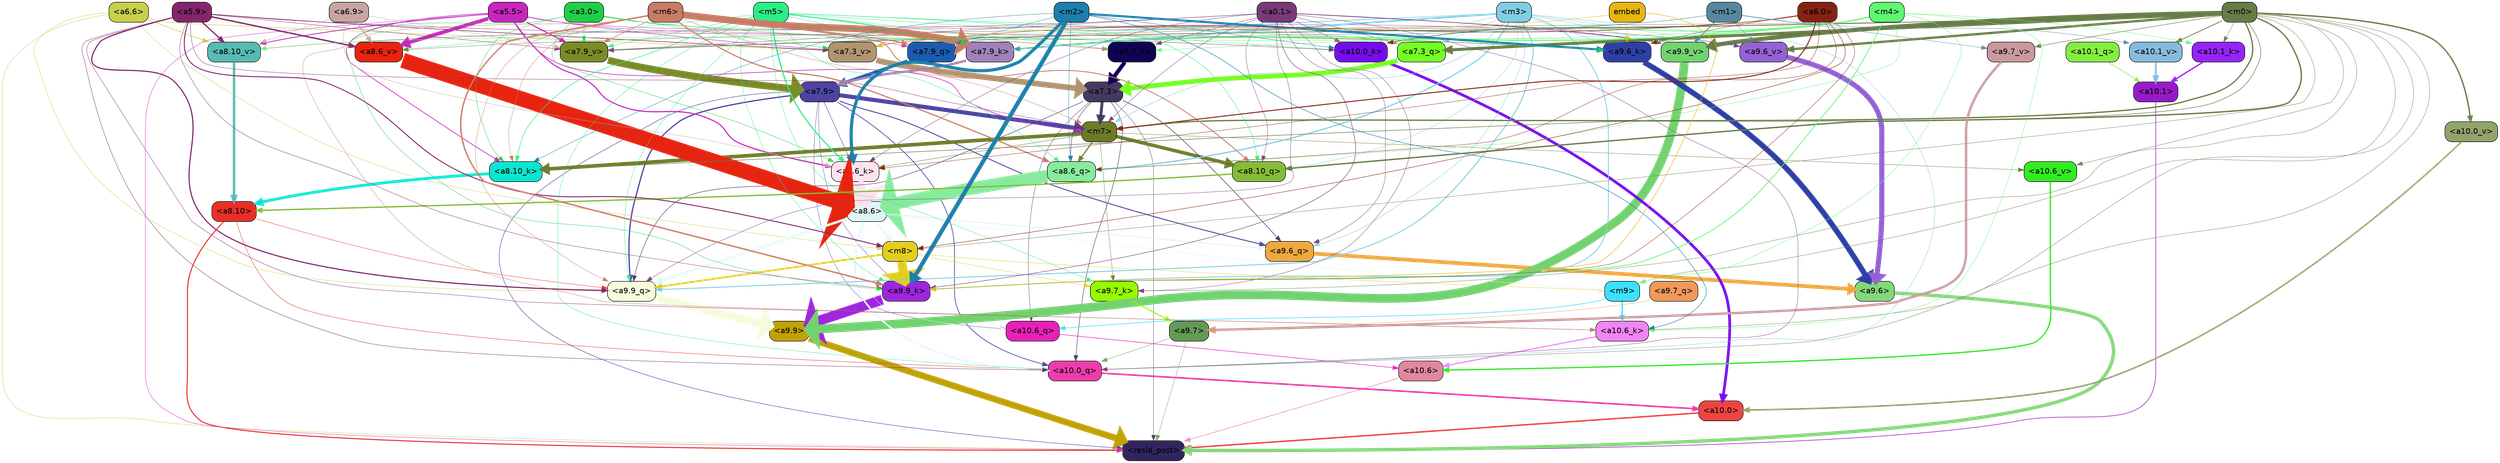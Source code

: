 strict digraph "" {
	graph [bgcolor=transparent,
		layout=dot,
		overlap=false,
		splines=true
	];
	"<a10.6>"	[color=black,
		fillcolor="#e087a1",
		fontname=Helvetica,
		shape=box,
		style="filled, rounded"];
	"<resid_post>"	[color=black,
		fillcolor="#32245e",
		fontname=Helvetica,
		shape=box,
		style="filled, rounded"];
	"<a10.6>" -> "<resid_post>"	[color="#e087a1",
		penwidth=0.9498605728149414];
	"<a10.1>"	[color=black,
		fillcolor="#971ac8",
		fontname=Helvetica,
		shape=box,
		style="filled, rounded"];
	"<a10.1>" -> "<resid_post>"	[color="#971ac8",
		penwidth=1.0084514617919922];
	"<a10.0>"	[color=black,
		fillcolor="#ee4441",
		fontname=Helvetica,
		shape=box,
		style="filled, rounded"];
	"<a10.0>" -> "<resid_post>"	[color="#ee4441",
		penwidth=2.5814952850341797];
	"<a9.9>"	[color=black,
		fillcolor="#c1a106",
		fontname=Helvetica,
		shape=box,
		style="filled, rounded"];
	"<a9.9>" -> "<resid_post>"	[color="#c1a106",
		penwidth=11.610888481140137];
	"<a9.7>"	[color=black,
		fillcolor="#649a55",
		fontname=Helvetica,
		shape=box,
		style="filled, rounded"];
	"<a9.7>" -> "<resid_post>"	[color="#649a55",
		penwidth=0.6];
	"<a10.0_q>"	[color=black,
		fillcolor="#ec3dab",
		fontname=Helvetica,
		shape=box,
		style="filled, rounded"];
	"<a9.7>" -> "<a10.0_q>"	[color="#649a55",
		penwidth=0.6];
	"<a9.6>"	[color=black,
		fillcolor="#84d77b",
		fontname=Helvetica,
		shape=box,
		style="filled, rounded"];
	"<a9.6>" -> "<resid_post>"	[color="#84d77b",
		penwidth=6.121421813964844];
	"<a8.10>"	[color=black,
		fillcolor="#e92e26",
		fontname=Helvetica,
		shape=box,
		style="filled, rounded"];
	"<a8.10>" -> "<resid_post>"	[color="#e92e26",
		penwidth=1.7841739654541016];
	"<a8.10>" -> "<a10.0_q>"	[color="#e92e26",
		penwidth=0.6612663269042969];
	"<a9.9_q>"	[color=black,
		fillcolor="#f4fcdd",
		fontname=Helvetica,
		shape=box,
		style="filled, rounded"];
	"<a8.10>" -> "<a9.9_q>"	[color="#e92e26",
		penwidth=0.6];
	"<a7.9>"	[color=black,
		fillcolor="#4d43a2",
		fontname=Helvetica,
		shape=box,
		style="filled, rounded"];
	"<a7.9>" -> "<resid_post>"	[color="#4d43a2",
		penwidth=0.8109169006347656];
	"<a10.6_q>"	[color=black,
		fillcolor="#e820b8",
		fontname=Helvetica,
		shape=box,
		style="filled, rounded"];
	"<a7.9>" -> "<a10.6_q>"	[color="#4d43a2",
		penwidth=0.6];
	"<a7.9>" -> "<a10.0_q>"	[color="#4d43a2",
		penwidth=1.19378662109375];
	"<m7>"	[color=black,
		fillcolor="#6f7a29",
		fontname=Helvetica,
		shape=box,
		style="filled, rounded"];
	"<a7.9>" -> "<m7>"	[color="#4d43a2",
		penwidth=7.3899383544921875];
	"<a7.9>" -> "<a9.9_q>"	[color="#4d43a2",
		penwidth=2.1764984130859375];
	"<a9.6_q>"	[color=black,
		fillcolor="#efa841",
		fontname=Helvetica,
		shape=box,
		style="filled, rounded"];
	"<a7.9>" -> "<a9.6_q>"	[color="#4d43a2",
		penwidth=1.6184196472167969];
	"<a9.9_k>"	[color=black,
		fillcolor="#9e26df",
		fontname=Helvetica,
		shape=box,
		style="filled, rounded"];
	"<a7.9>" -> "<a9.9_k>"	[color="#4d43a2",
		penwidth=0.6];
	"<a8.6_k>"	[color=black,
		fillcolor="#ffe3ec",
		fontname=Helvetica,
		shape=box,
		style="filled, rounded"];
	"<a7.9>" -> "<a8.6_k>"	[color="#4d43a2",
		penwidth=0.7570610046386719];
	"<a7.3>"	[color=black,
		fillcolor="#443a60",
		fontname=Helvetica,
		shape=box,
		style="filled, rounded"];
	"<a7.3>" -> "<resid_post>"	[color="#443a60",
		penwidth=0.6];
	"<a7.3>" -> "<a10.6_q>"	[color="#443a60",
		penwidth=0.6];
	"<a7.3>" -> "<a10.0_q>"	[color="#443a60",
		penwidth=0.8208656311035156];
	"<a7.3>" -> "<m7>"	[color="#443a60",
		penwidth=5.189311981201172];
	"<a7.3>" -> "<a9.9_q>"	[color="#443a60",
		penwidth=0.8119163513183594];
	"<a7.3>" -> "<a9.6_q>"	[color="#443a60",
		penwidth=0.9649925231933594];
	"<a8.6_q>"	[color=black,
		fillcolor="#87ea9d",
		fontname=Helvetica,
		shape=box,
		style="filled, rounded"];
	"<a7.3>" -> "<a8.6_q>"	[color="#443a60",
		penwidth=0.7801322937011719];
	"<a6.6>"	[color=black,
		fillcolor="#c9cf4b",
		fontname=Helvetica,
		shape=box,
		style="filled, rounded"];
	"<a6.6>" -> "<resid_post>"	[color="#c9cf4b",
		penwidth=0.6];
	"<m8>"	[color=black,
		fillcolor="#e2ce1f",
		fontname=Helvetica,
		shape=box,
		style="filled, rounded"];
	"<a6.6>" -> "<m8>"	[color="#c9cf4b",
		penwidth=0.6];
	"<a6.6>" -> "<a9.9_q>"	[color="#c9cf4b",
		penwidth=0.6];
	"<a8.10_v>"	[color=black,
		fillcolor="#55bbb3",
		fontname=Helvetica,
		shape=box,
		style="filled, rounded"];
	"<a6.6>" -> "<a8.10_v>"	[color="#c9cf4b",
		penwidth=1.0661506652832031];
	"<a7.3_v>"	[color=black,
		fillcolor="#b19570",
		fontname=Helvetica,
		shape=box,
		style="filled, rounded"];
	"<a6.6>" -> "<a7.3_v>"	[color="#c9cf4b",
		penwidth=0.8506813049316406];
	"<a5.5>"	[color=black,
		fillcolor="#c727bd",
		fontname=Helvetica,
		shape=box,
		style="filled, rounded"];
	"<a5.5>" -> "<resid_post>"	[color="#c727bd",
		penwidth=0.6];
	"<a5.5>" -> "<m7>"	[color="#c727bd",
		penwidth=1.0865592956542969];
	"<a9.9_v>"	[color=black,
		fillcolor="#73d270",
		fontname=Helvetica,
		shape=box,
		style="filled, rounded"];
	"<a5.5>" -> "<a9.9_v>"	[color="#c727bd",
		penwidth=0.6];
	"<a8.10_k>"	[color=black,
		fillcolor="#0ae6cf",
		fontname=Helvetica,
		shape=box,
		style="filled, rounded"];
	"<a5.5>" -> "<a8.10_k>"	[color="#c727bd",
		penwidth=1.1390800476074219];
	"<a5.5>" -> "<a8.6_k>"	[color="#c727bd",
		penwidth=2.00030517578125];
	"<a5.5>" -> "<a8.10_v>"	[color="#c727bd",
		penwidth=1.4206085205078125];
	"<a8.6_v>"	[color=black,
		fillcolor="#e72410",
		fontname=Helvetica,
		shape=box,
		style="filled, rounded"];
	"<a5.5>" -> "<a8.6_v>"	[color="#c727bd",
		penwidth=6.534294128417969];
	"<a7.9_q>"	[color=black,
		fillcolor="#1b5cb1",
		fontname=Helvetica,
		shape=box,
		style="filled, rounded"];
	"<a5.5>" -> "<a7.9_q>"	[color="#c727bd",
		penwidth=0.6];
	"<a7.9_v>"	[color=black,
		fillcolor="#7a8b28",
		fontname=Helvetica,
		shape=box,
		style="filled, rounded"];
	"<a5.5>" -> "<a7.9_v>"	[color="#c727bd",
		penwidth=2.0819549560546875];
	"<a5.5>" -> "<a7.3_v>"	[color="#c727bd",
		penwidth=0.8107681274414062];
	"<a10.6_q>" -> "<a10.6>"	[color="#e820b8",
		penwidth=0.9244728088378906];
	"<a10.1_q>"	[color=black,
		fillcolor="#84ed41",
		fontname=Helvetica,
		shape=box,
		style="filled, rounded"];
	"<a10.1_q>" -> "<a10.1>"	[color="#84ed41",
		penwidth=0.9268798828125];
	"<a10.0_q>" -> "<a10.0>"	[color="#ec3dab",
		penwidth=2.905670166015625];
	"<a10.6_k>"	[color=black,
		fillcolor="#f185f6",
		fontname=Helvetica,
		shape=box,
		style="filled, rounded"];
	"<a10.6_k>" -> "<a10.6>"	[color="#f185f6",
		penwidth=2.0319366455078125];
	"<a10.1_k>"	[color=black,
		fillcolor="#9525f6",
		fontname=Helvetica,
		shape=box,
		style="filled, rounded"];
	"<a10.1_k>" -> "<a10.1>"	[color="#9525f6",
		penwidth=2.4037628173828125];
	"<a10.0_k>"	[color=black,
		fillcolor="#750deb",
		fontname=Helvetica,
		shape=box,
		style="filled, rounded"];
	"<a10.0_k>" -> "<a10.0>"	[color="#750deb",
		penwidth=4.9319305419921875];
	"<a10.6_v>"	[color=black,
		fillcolor="#33eb21",
		fontname=Helvetica,
		shape=box,
		style="filled, rounded"];
	"<a10.6_v>" -> "<a10.6>"	[color="#33eb21",
		penwidth=2.290935516357422];
	"<a10.1_v>"	[color=black,
		fillcolor="#86bbdd",
		fontname=Helvetica,
		shape=box,
		style="filled, rounded"];
	"<a10.1_v>" -> "<a10.1>"	[color="#86bbdd",
		penwidth=3.6398468017578125];
	"<a10.0_v>"	[color=black,
		fillcolor="#93a36c",
		fontname=Helvetica,
		shape=box,
		style="filled, rounded"];
	"<a10.0_v>" -> "<a10.0>"	[color="#93a36c",
		penwidth=2.7666168212890625];
	"<m9>"	[color=black,
		fillcolor="#3de0f9",
		fontname=Helvetica,
		shape=box,
		style="filled, rounded"];
	"<m9>" -> "<a10.6_q>"	[color="#3de0f9",
		penwidth=1.0384025573730469];
	"<m9>" -> "<a10.6_k>"	[color="#3de0f9",
		penwidth=2.371124267578125];
	"<a8.6>"	[color=black,
		fillcolor="#dff4f5",
		fontname=Helvetica,
		shape=box,
		style="filled, rounded"];
	"<a8.6>" -> "<a10.6_q>"	[color="#dff4f5",
		penwidth=0.6];
	"<a8.6>" -> "<a10.0_q>"	[color="#dff4f5",
		penwidth=3.1841888427734375];
	"<a8.6>" -> "<m9>"	[color="#dff4f5",
		penwidth=0.6];
	"<a8.6>" -> "<m8>"	[color="#dff4f5",
		penwidth=1.972564697265625];
	"<a8.6>" -> "<a9.9_q>"	[color="#dff4f5",
		penwidth=4.482503890991211];
	"<a8.6>" -> "<a9.6_q>"	[color="#dff4f5",
		penwidth=1.515838623046875];
	"<m5>"	[color=black,
		fillcolor="#2ded87",
		fontname=Helvetica,
		shape=box,
		style="filled, rounded"];
	"<m5>" -> "<a10.0_q>"	[color="#2ded87",
		penwidth=0.6];
	"<m5>" -> "<a10.0_k>"	[color="#2ded87",
		penwidth=0.6];
	"<m5>" -> "<a9.9_q>"	[color="#2ded87",
		penwidth=0.6];
	"<m5>" -> "<a9.9_k>"	[color="#2ded87",
		penwidth=0.6];
	"<a9.7_k>"	[color=black,
		fillcolor="#96fa03",
		fontname=Helvetica,
		shape=box,
		style="filled, rounded"];
	"<m5>" -> "<a9.7_k>"	[color="#2ded87",
		penwidth=0.6];
	"<a9.6_k>"	[color=black,
		fillcolor="#2e40a5",
		fontname=Helvetica,
		shape=box,
		style="filled, rounded"];
	"<m5>" -> "<a9.6_k>"	[color="#2ded87",
		penwidth=0.7197036743164062];
	"<a8.10_q>"	[color=black,
		fillcolor="#84bb38",
		fontname=Helvetica,
		shape=box,
		style="filled, rounded"];
	"<m5>" -> "<a8.10_q>"	[color="#2ded87",
		penwidth=0.7198371887207031];
	"<m5>" -> "<a8.6_q>"	[color="#2ded87",
		penwidth=0.6];
	"<m5>" -> "<a8.10_k>"	[color="#2ded87",
		penwidth=0.9238471984863281];
	"<m5>" -> "<a8.6_k>"	[color="#2ded87",
		penwidth=2.1219520568847656];
	"<m5>" -> "<a8.6_v>"	[color="#2ded87",
		penwidth=0.6];
	"<m5>" -> "<a7.9_q>"	[color="#2ded87",
		penwidth=0.6];
	"<a7.9_k>"	[color=black,
		fillcolor="#a081b8",
		fontname=Helvetica,
		shape=box,
		style="filled, rounded"];
	"<m5>" -> "<a7.9_k>"	[color="#2ded87",
		penwidth=1.7779998779296875];
	"<a7.3_k>"	[color=black,
		fillcolor="#110354",
		fontname=Helvetica,
		shape=box,
		style="filled, rounded"];
	"<m5>" -> "<a7.3_k>"	[color="#2ded87",
		penwidth=0.6];
	"<m5>" -> "<a7.9_v>"	[color="#2ded87",
		penwidth=0.6];
	"<a5.9>"	[color=black,
		fillcolor="#84266b",
		fontname=Helvetica,
		shape=box,
		style="filled, rounded"];
	"<a5.9>" -> "<a10.0_q>"	[color="#84266b",
		penwidth=0.6463394165039062];
	"<a5.9>" -> "<a10.6_k>"	[color="#84266b",
		penwidth=0.6];
	"<a5.9>" -> "<a10.0_k>"	[color="#84266b",
		penwidth=0.6];
	"<a5.9>" -> "<m7>"	[color="#84266b",
		penwidth=0.6];
	"<a5.9>" -> "<m8>"	[color="#84266b",
		penwidth=1.6550712585449219];
	"<a5.9>" -> "<a9.9_q>"	[color="#84266b",
		penwidth=2.019031524658203];
	"<a5.9>" -> "<a9.9_k>"	[color="#84266b",
		penwidth=0.6];
	"<a5.9>" -> "<a8.10_v>"	[color="#84266b",
		penwidth=2.2765426635742188];
	"<a5.9>" -> "<a8.6_v>"	[color="#84266b",
		penwidth=2.4934005737304688];
	"<a5.9>" -> "<a7.9_v>"	[color="#84266b",
		penwidth=0.6];
	"<a5.9>" -> "<a7.3_v>"	[color="#84266b",
		penwidth=0.9861984252929688];
	"<m3>"	[color=black,
		fillcolor="#7fcee3",
		fontname=Helvetica,
		shape=box,
		style="filled, rounded"];
	"<m3>" -> "<a10.0_q>"	[color="#7fcee3",
		penwidth=0.6597442626953125];
	"<m3>" -> "<a10.0_k>"	[color="#7fcee3",
		penwidth=0.6506614685058594];
	"<m3>" -> "<m7>"	[color="#7fcee3",
		penwidth=0.7659339904785156];
	"<m3>" -> "<a9.9_q>"	[color="#7fcee3",
		penwidth=1.6276321411132812];
	"<m3>" -> "<a9.6_q>"	[color="#7fcee3",
		penwidth=0.6724472045898438];
	"<m3>" -> "<a9.9_k>"	[color="#7fcee3",
		penwidth=1.4574642181396484];
	"<m3>" -> "<a9.6_k>"	[color="#7fcee3",
		penwidth=0.6];
	"<m3>" -> "<a9.9_v>"	[color="#7fcee3",
		penwidth=0.6589469909667969];
	"<a9.6_v>"	[color=black,
		fillcolor="#9561d4",
		fontname=Helvetica,
		shape=box,
		style="filled, rounded"];
	"<m3>" -> "<a9.6_v>"	[color="#7fcee3",
		penwidth=0.6];
	"<m3>" -> "<a8.10_q>"	[color="#7fcee3",
		penwidth=0.6];
	"<m3>" -> "<a8.6_q>"	[color="#7fcee3",
		penwidth=2.1676406860351562];
	"<m3>" -> "<a7.9_q>"	[color="#7fcee3",
		penwidth=0.6];
	"<a7.3_q>"	[color=black,
		fillcolor="#75fe26",
		fontname=Helvetica,
		shape=box,
		style="filled, rounded"];
	"<m3>" -> "<a7.3_q>"	[color="#7fcee3",
		penwidth=0.6];
	"<m3>" -> "<a7.9_k>"	[color="#7fcee3",
		penwidth=2.978912353515625];
	"<m3>" -> "<a7.9_v>"	[color="#7fcee3",
		penwidth=0.6];
	"<m3>" -> "<a7.3_v>"	[color="#7fcee3",
		penwidth=0.6];
	"<m0>"	[color=black,
		fillcolor="#677c46",
		fontname=Helvetica,
		shape=box,
		style="filled, rounded"];
	"<m0>" -> "<a10.0_q>"	[color="#677c46",
		penwidth=0.6];
	"<m0>" -> "<a10.6_k>"	[color="#677c46",
		penwidth=0.6];
	"<m0>" -> "<a10.1_k>"	[color="#677c46",
		penwidth=0.6];
	"<m0>" -> "<a10.6_v>"	[color="#677c46",
		penwidth=0.6];
	"<m0>" -> "<a10.1_v>"	[color="#677c46",
		penwidth=1.3360328674316406];
	"<m0>" -> "<a10.0_v>"	[color="#677c46",
		penwidth=2.4083595275878906];
	"<m0>" -> "<m9>"	[color="#677c46",
		penwidth=0.6];
	"<m0>" -> "<m7>"	[color="#677c46",
		penwidth=2.224945068359375];
	"<m0>" -> "<m8>"	[color="#677c46",
		penwidth=0.6];
	"<m0>" -> "<a9.7_k>"	[color="#677c46",
		penwidth=0.6];
	"<m0>" -> "<a9.6_k>"	[color="#677c46",
		penwidth=0.6];
	"<m0>" -> "<a9.9_v>"	[color="#677c46",
		penwidth=7.537467956542969];
	"<a9.7_v>"	[color=black,
		fillcolor="#c9999d",
		fontname=Helvetica,
		shape=box,
		style="filled, rounded"];
	"<m0>" -> "<a9.7_v>"	[color="#677c46",
		penwidth=0.8575286865234375];
	"<m0>" -> "<a9.6_v>"	[color="#677c46",
		penwidth=4.1688385009765625];
	"<m0>" -> "<a8.10_q>"	[color="#677c46",
		penwidth=2.3761940002441406];
	"<m0>" -> "<a8.10_k>"	[color="#677c46",
		penwidth=0.9220962524414062];
	"<m0>" -> "<a8.6_v>"	[color="#677c46",
		penwidth=0.6];
	"<m0>" -> "<a7.9_q>"	[color="#677c46",
		penwidth=0.6];
	"<m0>" -> "<a7.3_q>"	[color="#677c46",
		penwidth=5.264301300048828];
	"<m0>" -> "<a7.9_v>"	[color="#677c46",
		penwidth=1.2114486694335938];
	"<a0.1>"	[color=black,
		fillcolor="#773a77",
		fontname=Helvetica,
		shape=box,
		style="filled, rounded"];
	"<a0.1>" -> "<a10.0_q>"	[color="#773a77",
		penwidth=0.6];
	"<a0.1>" -> "<a10.0_k>"	[color="#773a77",
		penwidth=0.6768684387207031];
	"<a0.1>" -> "<m7>"	[color="#773a77",
		penwidth=0.6];
	"<a0.1>" -> "<a9.9_q>"	[color="#773a77",
		penwidth=0.6];
	"<a0.1>" -> "<a9.6_q>"	[color="#773a77",
		penwidth=0.6];
	"<a0.1>" -> "<a9.9_k>"	[color="#773a77",
		penwidth=0.81341552734375];
	"<a0.1>" -> "<a9.7_k>"	[color="#773a77",
		penwidth=0.6];
	"<a0.1>" -> "<a9.9_v>"	[color="#773a77",
		penwidth=1.062591552734375];
	"<a0.1>" -> "<a9.6_v>"	[color="#773a77",
		penwidth=0.6];
	"<a0.1>" -> "<a8.10_q>"	[color="#773a77",
		penwidth=0.6];
	"<a0.1>" -> "<a8.6_k>"	[color="#773a77",
		penwidth=0.6];
	"<a0.1>" -> "<a8.10_v>"	[color="#773a77",
		penwidth=0.6];
	"<a0.1>" -> "<a7.3_q>"	[color="#773a77",
		penwidth=0.6];
	"<a0.1>" -> "<a7.3_k>"	[color="#773a77",
		penwidth=0.6];
	"<a0.1>" -> "<a7.9_v>"	[color="#773a77",
		penwidth=0.6];
	"<m6>"	[color=black,
		fillcolor="#c87c66",
		fontname=Helvetica,
		shape=box,
		style="filled, rounded"];
	"<m6>" -> "<a10.6_k>"	[color="#c87c66",
		penwidth=0.6];
	"<m6>" -> "<m7>"	[color="#c87c66",
		penwidth=0.6];
	"<m6>" -> "<a9.9_q>"	[color="#c87c66",
		penwidth=0.6];
	"<m6>" -> "<a9.9_k>"	[color="#c87c66",
		penwidth=2.533975601196289];
	"<m6>" -> "<a9.6_k>"	[color="#c87c66",
		penwidth=0.9471282958984375];
	"<m6>" -> "<a8.10_q>"	[color="#c87c66",
		penwidth=1.4854621887207031];
	"<m6>" -> "<a8.6_q>"	[color="#c87c66",
		penwidth=2.0796165466308594];
	"<m6>" -> "<a8.10_k>"	[color="#c87c66",
		penwidth=0.6];
	"<m6>" -> "<a7.9_q>"	[color="#c87c66",
		penwidth=1.9016571044921875];
	"<m6>" -> "<a7.3_q>"	[color="#c87c66",
		penwidth=0.6];
	"<m6>" -> "<a7.9_k>"	[color="#c87c66",
		penwidth=12.277053833007812];
	"<m6>" -> "<a7.3_k>"	[color="#c87c66",
		penwidth=0.8951148986816406];
	"<m6>" -> "<a7.9_v>"	[color="#c87c66",
		penwidth=0.8897933959960938];
	"<m4>"	[color=black,
		fillcolor="#61f771",
		fontname=Helvetica,
		shape=box,
		style="filled, rounded"];
	"<m4>" -> "<a10.6_k>"	[color="#61f771",
		penwidth=0.6];
	"<m4>" -> "<a10.1_k>"	[color="#61f771",
		penwidth=0.6];
	"<m4>" -> "<a10.0_k>"	[color="#61f771",
		penwidth=1.230804443359375];
	"<m4>" -> "<m9>"	[color="#61f771",
		penwidth=0.6];
	"<m4>" -> "<a9.9_k>"	[color="#61f771",
		penwidth=1.3186264038085938];
	"<m4>" -> "<a9.6_k>"	[color="#61f771",
		penwidth=1.3722038269042969];
	"<m4>" -> "<a8.6_q>"	[color="#61f771",
		penwidth=0.6];
	"<m4>" -> "<a8.10_v>"	[color="#61f771",
		penwidth=0.6];
	"<m4>" -> "<a7.9_k>"	[color="#61f771",
		penwidth=1.5913276672363281];
	"<m4>" -> "<a7.3_k>"	[color="#61f771",
		penwidth=0.6];
	"<m2>"	[color=black,
		fillcolor="#1c7faa",
		fontname=Helvetica,
		shape=box,
		style="filled, rounded"];
	"<m2>" -> "<a10.6_k>"	[color="#1c7faa",
		penwidth=0.8380241394042969];
	"<m2>" -> "<a10.0_k>"	[color="#1c7faa",
		penwidth=0.6622200012207031];
	"<m2>" -> "<a9.9_k>"	[color="#1c7faa",
		penwidth=7.476325988769531];
	"<m2>" -> "<a9.6_k>"	[color="#1c7faa",
		penwidth=3.761505126953125];
	"<m2>" -> "<a8.6_q>"	[color="#1c7faa",
		penwidth=0.6];
	"<m2>" -> "<a8.10_k>"	[color="#1c7faa",
		penwidth=0.6];
	"<m2>" -> "<a8.6_k>"	[color="#1c7faa",
		penwidth=5.699577331542969];
	"<m2>" -> "<a7.9_q>"	[color="#1c7faa",
		penwidth=0.6];
	"<a6.0>"	[color=black,
		fillcolor="#852214",
		fontname=Helvetica,
		shape=box,
		style="filled, rounded"];
	"<a6.0>" -> "<a10.0_k>"	[color="#852214",
		penwidth=0.6];
	"<a6.0>" -> "<m7>"	[color="#852214",
		penwidth=1.694061279296875];
	"<a6.0>" -> "<m8>"	[color="#852214",
		penwidth=0.7418403625488281];
	"<a6.0>" -> "<a9.9_k>"	[color="#852214",
		penwidth=0.6];
	"<a6.0>" -> "<a9.6_k>"	[color="#852214",
		penwidth=0.6];
	"<a6.0>" -> "<a8.6_q>"	[color="#852214",
		penwidth=0.6];
	"<a6.0>" -> "<a8.6_k>"	[color="#852214",
		penwidth=0.6];
	"<a6.0>" -> "<a7.3_v>"	[color="#852214",
		penwidth=0.9905738830566406];
	"<m7>" -> "<a10.6_v>"	[color="#6f7a29",
		penwidth=0.6];
	"<m7>" -> "<a9.7_k>"	[color="#6f7a29",
		penwidth=0.6];
	"<m7>" -> "<a8.10_q>"	[color="#6f7a29",
		penwidth=6.2237091064453125];
	"<m7>" -> "<a8.6_q>"	[color="#6f7a29",
		penwidth=1.9677276611328125];
	"<m7>" -> "<a8.10_k>"	[color="#6f7a29",
		penwidth=6.505390167236328];
	"<m7>" -> "<a8.6_k>"	[color="#6f7a29",
		penwidth=0.6821136474609375];
	"<m1>"	[color=black,
		fillcolor="#5588a0",
		fontname=Helvetica,
		shape=box,
		style="filled, rounded"];
	"<m1>" -> "<a10.1_v>"	[color="#5588a0",
		penwidth=0.6];
	"<m1>" -> "<a9.9_v>"	[color="#5588a0",
		penwidth=1.4082679748535156];
	"<m1>" -> "<a9.7_v>"	[color="#5588a0",
		penwidth=0.6];
	"<m1>" -> "<a9.6_v>"	[color="#5588a0",
		penwidth=0.6];
	"<m1>" -> "<a7.9_k>"	[color="#5588a0",
		penwidth=0.6];
	"<m1>" -> "<a7.3_v>"	[color="#5588a0",
		penwidth=0.6];
	"<m8>" -> "<m9>"	[color="#e2ce1f",
		penwidth=0.6];
	"<m8>" -> "<a9.9_q>"	[color="#e2ce1f",
		penwidth=3.073810577392578];
	"<m8>" -> "<a9.9_k>"	[color="#e2ce1f",
		penwidth=16.255420684814453];
	"<m8>" -> "<a9.7_k>"	[color="#e2ce1f",
		penwidth=0.6];
	"<a9.9_q>" -> "<a9.9>"	[color="#f4fcdd",
		penwidth=15.310546875];
	"<a9.7_q>"	[color=black,
		fillcolor="#ef9a5a",
		fontname=Helvetica,
		shape=box,
		style="filled, rounded"];
	"<a9.7_q>" -> "<a9.7>"	[color="#ef9a5a",
		penwidth=0.6];
	"<a9.6_q>" -> "<a9.6>"	[color="#efa841",
		penwidth=6.823722839355469];
	"<a9.9_k>" -> "<a9.9>"	[color="#9e26df",
		penwidth=17.953022003173828];
	"<a9.7_k>" -> "<a9.7>"	[color="#96fa03",
		penwidth=1.85101318359375];
	"<a9.6_k>" -> "<a9.6>"	[color="#2e40a5",
		penwidth=9.787818908691406];
	"<a9.9_v>" -> "<a9.9>"	[color="#73d270",
		penwidth=15.728643417358398];
	"<a9.7_v>" -> "<a9.7>"	[color="#c9999d",
		penwidth=4.305488586425781];
	"<a9.6_v>" -> "<a9.6>"	[color="#9561d4",
		penwidth=9.212547302246094];
	"<a3.0>"	[color=black,
		fillcolor="#20ce48",
		fontname=Helvetica,
		shape=box,
		style="filled, rounded"];
	"<a3.0>" -> "<a9.9_k>"	[color="#20ce48",
		penwidth=0.6];
	"<a3.0>" -> "<a9.6_k>"	[color="#20ce48",
		penwidth=0.6];
	"<a3.0>" -> "<a8.10_k>"	[color="#20ce48",
		penwidth=0.6];
	"<a3.0>" -> "<a8.6_k>"	[color="#20ce48",
		penwidth=0.6];
	"<a3.0>" -> "<a7.9_k>"	[color="#20ce48",
		penwidth=0.6];
	"<a3.0>" -> "<a7.9_v>"	[color="#20ce48",
		penwidth=0.6];
	"<a3.0>" -> "<a7.3_v>"	[color="#20ce48",
		penwidth=0.6];
	embed	[color=black,
		fillcolor="#e7b610",
		fontname=Helvetica,
		shape=box,
		style="filled, rounded"];
	embed -> "<a9.9_k>"	[color="#e7b610",
		penwidth=0.8602714538574219];
	embed -> "<a9.6_k>"	[color="#e7b610",
		penwidth=0.6];
	embed -> "<a7.3_v>"	[color="#e7b610",
		penwidth=0.6];
	"<a8.10_q>" -> "<a8.10>"	[color="#84bb38",
		penwidth=2.2933731079101562];
	"<a8.6_q>" -> "<a8.6>"	[color="#87ea9d",
		penwidth=22.21251106262207];
	"<a8.10_k>" -> "<a8.10>"	[color="#0ae6cf",
		penwidth=5.009056091308594];
	"<a8.6_k>" -> "<a8.6>"	[color="#ffe3ec",
		penwidth=19.114789962768555];
	"<a8.10_v>" -> "<a8.10>"	[color="#55bbb3",
		penwidth=4.248416900634766];
	"<a8.6_v>" -> "<a8.6>"	[color="#e72410",
		penwidth=27.461654663085938];
	"<a6.9>"	[color=black,
		fillcolor="#c8a5a2",
		fontname=Helvetica,
		shape=box,
		style="filled, rounded"];
	"<a6.9>" -> "<a8.6_k>"	[color="#c8a5a2",
		penwidth=0.6];
	"<a6.9>" -> "<a8.10_v>"	[color="#c8a5a2",
		penwidth=0.6];
	"<a6.9>" -> "<a8.6_v>"	[color="#c8a5a2",
		penwidth=2.0546798706054688];
	"<a6.9>" -> "<a7.9_v>"	[color="#c8a5a2",
		penwidth=0.6];
	"<a7.9_q>" -> "<a7.9>"	[color="#1b5cb1",
		penwidth=5.6087493896484375];
	"<a7.3_q>" -> "<a7.3>"	[color="#75fe26",
		penwidth=8.568470001220703];
	"<a7.9_k>" -> "<a7.9>"	[color="#a081b8",
		penwidth=4.179893493652344];
	"<a7.3_k>" -> "<a7.3>"	[color="#110354",
		penwidth=7.138481140136719];
	"<a7.9_v>" -> "<a7.9>"	[color="#7a8b28",
		penwidth=12.677261352539062];
	"<a7.3_v>" -> "<a7.3>"	[color="#b19570",
		penwidth=10.205863952636719];
}
